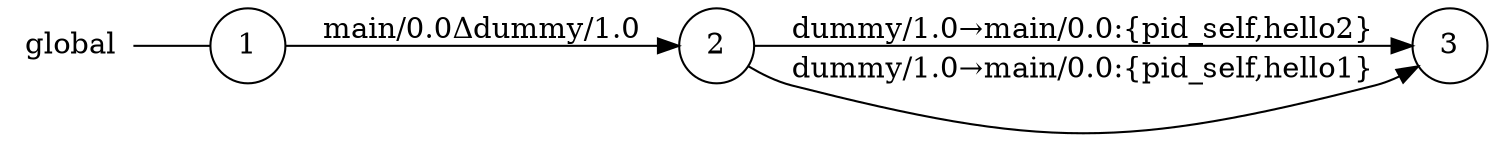 digraph global {
	rankdir="LR";
	n_0 [label="global", shape="plaintext"];
	n_1 [id="1", shape=circle, label="1"];
	n_0 -> n_1 [arrowhead=none];
	n_2 [id="2", shape=circle, label="2"];
	n_3 [id="3", shape=circle, label="3"];

	n_1 -> n_2 [id="[$e|0]", label="main/0.0Δdummy/1.0"];
	n_2 -> n_3 [id="[$e|2]", label="dummy/1.0→main/0.0:{pid_self,hello2}"];
	n_2 -> n_3 [id="[$e|1]", label="dummy/1.0→main/0.0:{pid_self,hello1}"];
}

